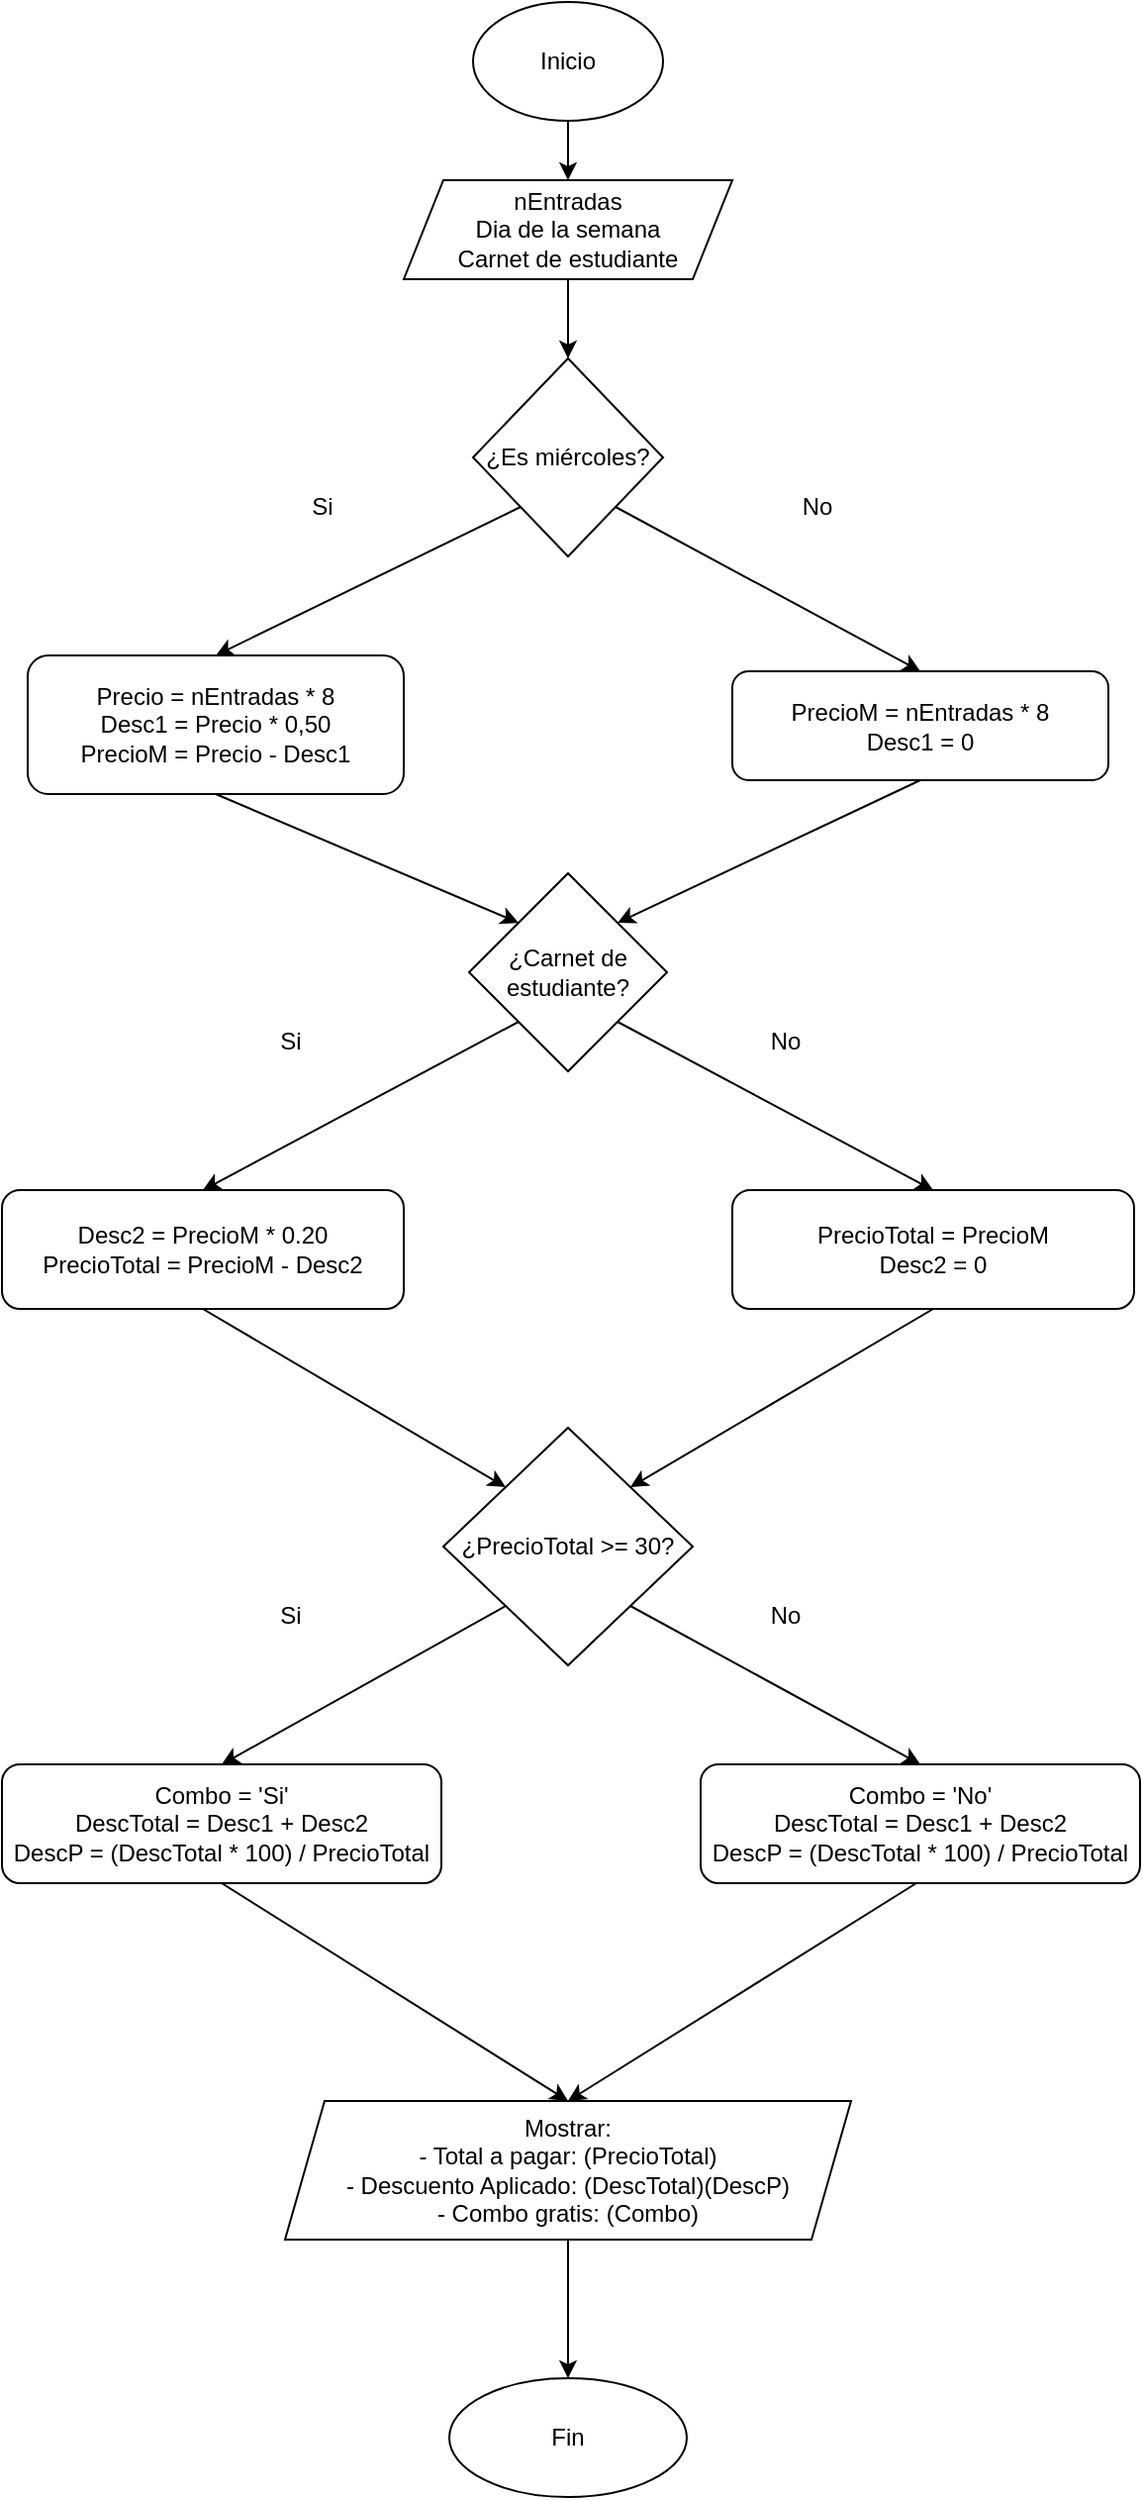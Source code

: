 <mxfile version="28.2.7">
  <diagram name="Página-1" id="hUIzcIDoOwiAwLjzrqyc">
    <mxGraphModel dx="1426" dy="872" grid="1" gridSize="10" guides="1" tooltips="1" connect="1" arrows="1" fold="1" page="1" pageScale="1" pageWidth="827" pageHeight="1169" math="0" shadow="0">
      <root>
        <mxCell id="0" />
        <mxCell id="1" parent="0" />
        <mxCell id="pJe_QGIIvriqA83bOJN6-34" style="edgeStyle=orthogonalEdgeStyle;rounded=0;orthogonalLoop=1;jettySize=auto;html=1;exitX=0.5;exitY=1;exitDx=0;exitDy=0;entryX=0.5;entryY=0;entryDx=0;entryDy=0;" edge="1" parent="1" source="pJe_QGIIvriqA83bOJN6-29" target="pJe_QGIIvriqA83bOJN6-30">
          <mxGeometry relative="1" as="geometry" />
        </mxCell>
        <mxCell id="pJe_QGIIvriqA83bOJN6-29" value="Inicio" style="ellipse;whiteSpace=wrap;html=1;" vertex="1" parent="1">
          <mxGeometry x="366" y="20" width="96" height="60" as="geometry" />
        </mxCell>
        <mxCell id="pJe_QGIIvriqA83bOJN6-35" style="edgeStyle=orthogonalEdgeStyle;rounded=0;orthogonalLoop=1;jettySize=auto;html=1;entryX=0.5;entryY=0;entryDx=0;entryDy=0;" edge="1" parent="1" source="pJe_QGIIvriqA83bOJN6-30" target="pJe_QGIIvriqA83bOJN6-31">
          <mxGeometry relative="1" as="geometry" />
        </mxCell>
        <mxCell id="pJe_QGIIvriqA83bOJN6-30" value="nEntradas&lt;div&gt;Dia de la semana&lt;/div&gt;&lt;div&gt;Carnet de estudiante&lt;/div&gt;" style="shape=parallelogram;perimeter=parallelogramPerimeter;whiteSpace=wrap;html=1;fixedSize=1;" vertex="1" parent="1">
          <mxGeometry x="331" y="110" width="166" height="50" as="geometry" />
        </mxCell>
        <mxCell id="pJe_QGIIvriqA83bOJN6-31" value="¿Es miércoles?" style="rhombus;whiteSpace=wrap;html=1;rounded=0;align=center;verticalAlign=middle;" vertex="1" parent="1">
          <mxGeometry x="366" y="200" width="96" height="100" as="geometry" />
        </mxCell>
        <mxCell id="pJe_QGIIvriqA83bOJN6-32" value="Precio = nEntradas * 8&lt;div&gt;Desc1 = Precio * 0,50&lt;/div&gt;&lt;div&gt;PrecioM = Precio - Desc1&lt;/div&gt;" style="rounded=1;whiteSpace=wrap;html=1;" vertex="1" parent="1">
          <mxGeometry x="141" y="350" width="190" height="70" as="geometry" />
        </mxCell>
        <mxCell id="pJe_QGIIvriqA83bOJN6-33" value="&lt;div&gt;PrecioM = nEntradas * 8&lt;/div&gt;&lt;div&gt;Desc1 = 0&lt;/div&gt;" style="rounded=1;whiteSpace=wrap;html=1;" vertex="1" parent="1">
          <mxGeometry x="497" y="358" width="190" height="55" as="geometry" />
        </mxCell>
        <mxCell id="pJe_QGIIvriqA83bOJN6-38" value="Si" style="text;html=1;whiteSpace=wrap;strokeColor=none;fillColor=none;align=center;verticalAlign=middle;rounded=0;" vertex="1" parent="1">
          <mxGeometry x="260" y="260" width="60" height="30" as="geometry" />
        </mxCell>
        <mxCell id="pJe_QGIIvriqA83bOJN6-39" value="No" style="text;html=1;whiteSpace=wrap;strokeColor=none;fillColor=none;align=center;verticalAlign=middle;rounded=0;" vertex="1" parent="1">
          <mxGeometry x="510" y="260" width="60" height="30" as="geometry" />
        </mxCell>
        <mxCell id="pJe_QGIIvriqA83bOJN6-40" value="¿Carnet de estudiante?" style="rhombus;whiteSpace=wrap;html=1;" vertex="1" parent="1">
          <mxGeometry x="364" y="460" width="100" height="100" as="geometry" />
        </mxCell>
        <mxCell id="pJe_QGIIvriqA83bOJN6-48" value="" style="endArrow=classic;html=1;rounded=0;exitX=0.5;exitY=1;exitDx=0;exitDy=0;entryX=0;entryY=0;entryDx=0;entryDy=0;" edge="1" parent="1" source="pJe_QGIIvriqA83bOJN6-32" target="pJe_QGIIvriqA83bOJN6-40">
          <mxGeometry width="50" height="50" relative="1" as="geometry">
            <mxPoint x="240" y="595" as="sourcePoint" />
            <mxPoint x="290" y="545" as="targetPoint" />
          </mxGeometry>
        </mxCell>
        <mxCell id="pJe_QGIIvriqA83bOJN6-49" value="" style="endArrow=classic;html=1;rounded=0;entryX=1;entryY=0;entryDx=0;entryDy=0;exitX=0.5;exitY=1;exitDx=0;exitDy=0;" edge="1" parent="1" source="pJe_QGIIvriqA83bOJN6-33" target="pJe_QGIIvriqA83bOJN6-40">
          <mxGeometry width="50" height="50" relative="1" as="geometry">
            <mxPoint x="600" y="465" as="sourcePoint" />
            <mxPoint x="743" y="460" as="targetPoint" />
          </mxGeometry>
        </mxCell>
        <mxCell id="pJe_QGIIvriqA83bOJN6-51" value="" style="endArrow=classic;html=1;rounded=0;entryX=0.5;entryY=0;entryDx=0;entryDy=0;exitX=0;exitY=1;exitDx=0;exitDy=0;" edge="1" parent="1" source="pJe_QGIIvriqA83bOJN6-31" target="pJe_QGIIvriqA83bOJN6-32">
          <mxGeometry width="50" height="50" relative="1" as="geometry">
            <mxPoint x="312.5" y="470" as="sourcePoint" />
            <mxPoint x="159.5" y="555" as="targetPoint" />
          </mxGeometry>
        </mxCell>
        <mxCell id="pJe_QGIIvriqA83bOJN6-52" value="" style="endArrow=classic;html=1;rounded=0;entryX=0.5;entryY=0;entryDx=0;entryDy=0;exitX=1;exitY=1;exitDx=0;exitDy=0;" edge="1" parent="1" source="pJe_QGIIvriqA83bOJN6-31" target="pJe_QGIIvriqA83bOJN6-33">
          <mxGeometry width="50" height="50" relative="1" as="geometry">
            <mxPoint x="540" y="290" as="sourcePoint" />
            <mxPoint x="410" y="340" as="targetPoint" />
          </mxGeometry>
        </mxCell>
        <mxCell id="pJe_QGIIvriqA83bOJN6-53" value="Desc2 = PrecioM * 0.20&lt;div&gt;PrecioTotal = PrecioM - Desc2&lt;/div&gt;" style="rounded=1;whiteSpace=wrap;html=1;" vertex="1" parent="1">
          <mxGeometry x="128" y="620" width="203" height="60" as="geometry" />
        </mxCell>
        <mxCell id="pJe_QGIIvriqA83bOJN6-54" value="PrecioTotal = PrecioM&lt;div&gt;Desc2 = 0&lt;/div&gt;" style="rounded=1;whiteSpace=wrap;html=1;" vertex="1" parent="1">
          <mxGeometry x="497" y="620" width="203" height="60" as="geometry" />
        </mxCell>
        <mxCell id="pJe_QGIIvriqA83bOJN6-55" value="Si" style="text;html=1;whiteSpace=wrap;strokeColor=none;fillColor=none;align=center;verticalAlign=middle;rounded=0;" vertex="1" parent="1">
          <mxGeometry x="244" y="530" width="60" height="30" as="geometry" />
        </mxCell>
        <mxCell id="pJe_QGIIvriqA83bOJN6-56" value="No" style="text;html=1;whiteSpace=wrap;strokeColor=none;fillColor=none;align=center;verticalAlign=middle;rounded=0;" vertex="1" parent="1">
          <mxGeometry x="494" y="530" width="60" height="30" as="geometry" />
        </mxCell>
        <mxCell id="pJe_QGIIvriqA83bOJN6-57" value="" style="endArrow=classic;html=1;rounded=0;entryX=0.5;entryY=0;entryDx=0;entryDy=0;exitX=0;exitY=1;exitDx=0;exitDy=0;" edge="1" parent="1" source="pJe_QGIIvriqA83bOJN6-40" target="pJe_QGIIvriqA83bOJN6-53">
          <mxGeometry width="50" height="50" relative="1" as="geometry">
            <mxPoint x="374" y="545" as="sourcePoint" />
            <mxPoint x="220" y="620" as="targetPoint" />
          </mxGeometry>
        </mxCell>
        <mxCell id="pJe_QGIIvriqA83bOJN6-58" value="" style="endArrow=classic;html=1;rounded=0;entryX=0.5;entryY=0;entryDx=0;entryDy=0;exitX=1;exitY=1;exitDx=0;exitDy=0;" edge="1" parent="1" source="pJe_QGIIvriqA83bOJN6-40" target="pJe_QGIIvriqA83bOJN6-54">
          <mxGeometry width="50" height="50" relative="1" as="geometry">
            <mxPoint x="422" y="545" as="sourcePoint" />
            <mxPoint x="576" y="635" as="targetPoint" />
          </mxGeometry>
        </mxCell>
        <mxCell id="pJe_QGIIvriqA83bOJN6-59" value="¿PrecioTotal &amp;gt;= 30?" style="rhombus;whiteSpace=wrap;html=1;" vertex="1" parent="1">
          <mxGeometry x="351" y="740" width="126" height="120" as="geometry" />
        </mxCell>
        <mxCell id="pJe_QGIIvriqA83bOJN6-60" value="Combo = &#39;Si&#39;&lt;div&gt;DescTotal = Desc1 + Desc2&lt;/div&gt;&lt;div&gt;DescP = (DescTotal * 100) / PrecioTotal&lt;/div&gt;" style="rounded=1;whiteSpace=wrap;html=1;" vertex="1" parent="1">
          <mxGeometry x="128" y="910" width="222" height="60" as="geometry" />
        </mxCell>
        <mxCell id="pJe_QGIIvriqA83bOJN6-62" value="Si" style="text;html=1;whiteSpace=wrap;strokeColor=none;fillColor=none;align=center;verticalAlign=middle;rounded=0;" vertex="1" parent="1">
          <mxGeometry x="244" y="820" width="60" height="30" as="geometry" />
        </mxCell>
        <mxCell id="pJe_QGIIvriqA83bOJN6-63" value="No" style="text;html=1;whiteSpace=wrap;strokeColor=none;fillColor=none;align=center;verticalAlign=middle;rounded=0;" vertex="1" parent="1">
          <mxGeometry x="494" y="820" width="60" height="30" as="geometry" />
        </mxCell>
        <mxCell id="pJe_QGIIvriqA83bOJN6-64" value="" style="endArrow=classic;html=1;rounded=0;entryX=0.5;entryY=0;entryDx=0;entryDy=0;exitX=0;exitY=1;exitDx=0;exitDy=0;" edge="1" parent="1" source="pJe_QGIIvriqA83bOJN6-59" target="pJe_QGIIvriqA83bOJN6-60">
          <mxGeometry width="50" height="50" relative="1" as="geometry">
            <mxPoint x="374" y="835" as="sourcePoint" />
            <mxPoint x="220" y="910" as="targetPoint" />
          </mxGeometry>
        </mxCell>
        <mxCell id="pJe_QGIIvriqA83bOJN6-65" value="" style="endArrow=classic;html=1;rounded=0;exitX=1;exitY=1;exitDx=0;exitDy=0;entryX=0.5;entryY=0;entryDx=0;entryDy=0;" edge="1" parent="1" source="pJe_QGIIvriqA83bOJN6-59" target="pJe_QGIIvriqA83bOJN6-76">
          <mxGeometry width="50" height="50" relative="1" as="geometry">
            <mxPoint x="422" y="835" as="sourcePoint" />
            <mxPoint x="602" y="840" as="targetPoint" />
          </mxGeometry>
        </mxCell>
        <mxCell id="pJe_QGIIvriqA83bOJN6-68" value="" style="endArrow=classic;html=1;rounded=0;exitX=0.5;exitY=1;exitDx=0;exitDy=0;entryX=0;entryY=0;entryDx=0;entryDy=0;" edge="1" parent="1" source="pJe_QGIIvriqA83bOJN6-53" target="pJe_QGIIvriqA83bOJN6-59">
          <mxGeometry width="50" height="50" relative="1" as="geometry">
            <mxPoint x="390" y="720" as="sourcePoint" />
            <mxPoint x="440" y="670" as="targetPoint" />
          </mxGeometry>
        </mxCell>
        <mxCell id="pJe_QGIIvriqA83bOJN6-69" value="" style="endArrow=classic;html=1;rounded=0;exitX=0.5;exitY=1;exitDx=0;exitDy=0;entryX=1;entryY=0;entryDx=0;entryDy=0;" edge="1" parent="1" source="pJe_QGIIvriqA83bOJN6-54" target="pJe_QGIIvriqA83bOJN6-59">
          <mxGeometry width="50" height="50" relative="1" as="geometry">
            <mxPoint x="590" y="750" as="sourcePoint" />
            <mxPoint x="749" y="845" as="targetPoint" />
          </mxGeometry>
        </mxCell>
        <mxCell id="pJe_QGIIvriqA83bOJN6-76" value="Combo = &#39;No&#39;&lt;div&gt;DescTotal = Desc1 + Desc2&lt;/div&gt;&lt;div&gt;DescP = (DescTotal * 100) / PrecioTotal&lt;/div&gt;" style="rounded=1;whiteSpace=wrap;html=1;" vertex="1" parent="1">
          <mxGeometry x="481" y="910" width="222" height="60" as="geometry" />
        </mxCell>
        <mxCell id="pJe_QGIIvriqA83bOJN6-77" value="&lt;div&gt;Mostrar:&lt;/div&gt;- Total a pagar: (PrecioTotal)&lt;div&gt;- Descuento Aplicado: (DescTotal)(DescP)&lt;/div&gt;&lt;div&gt;- Combo gratis: (Combo)&lt;/div&gt;" style="shape=parallelogram;perimeter=parallelogramPerimeter;whiteSpace=wrap;html=1;fixedSize=1;" vertex="1" parent="1">
          <mxGeometry x="271" y="1080" width="286" height="70" as="geometry" />
        </mxCell>
        <mxCell id="pJe_QGIIvriqA83bOJN6-78" value="" style="endArrow=classic;html=1;rounded=0;exitX=0.5;exitY=1;exitDx=0;exitDy=0;entryX=0.5;entryY=0;entryDx=0;entryDy=0;" edge="1" parent="1" source="pJe_QGIIvriqA83bOJN6-60" target="pJe_QGIIvriqA83bOJN6-77">
          <mxGeometry width="50" height="50" relative="1" as="geometry">
            <mxPoint x="390" y="930" as="sourcePoint" />
            <mxPoint x="440" y="880" as="targetPoint" />
          </mxGeometry>
        </mxCell>
        <mxCell id="pJe_QGIIvriqA83bOJN6-79" value="" style="endArrow=classic;html=1;rounded=0;exitX=0.491;exitY=1;exitDx=0;exitDy=0;exitPerimeter=0;entryX=0.5;entryY=0;entryDx=0;entryDy=0;" edge="1" parent="1" source="pJe_QGIIvriqA83bOJN6-76" target="pJe_QGIIvriqA83bOJN6-77">
          <mxGeometry width="50" height="50" relative="1" as="geometry">
            <mxPoint x="390" y="930" as="sourcePoint" />
            <mxPoint x="440" y="880" as="targetPoint" />
          </mxGeometry>
        </mxCell>
        <mxCell id="pJe_QGIIvriqA83bOJN6-80" value="Fin" style="ellipse;whiteSpace=wrap;html=1;" vertex="1" parent="1">
          <mxGeometry x="354" y="1220" width="120" height="60" as="geometry" />
        </mxCell>
        <mxCell id="pJe_QGIIvriqA83bOJN6-82" value="" style="endArrow=classic;html=1;rounded=0;entryX=0.5;entryY=0;entryDx=0;entryDy=0;exitX=0.5;exitY=1;exitDx=0;exitDy=0;" edge="1" parent="1" source="pJe_QGIIvriqA83bOJN6-77" target="pJe_QGIIvriqA83bOJN6-80">
          <mxGeometry width="50" height="50" relative="1" as="geometry">
            <mxPoint x="390" y="1030" as="sourcePoint" />
            <mxPoint x="440" y="980" as="targetPoint" />
          </mxGeometry>
        </mxCell>
      </root>
    </mxGraphModel>
  </diagram>
</mxfile>
